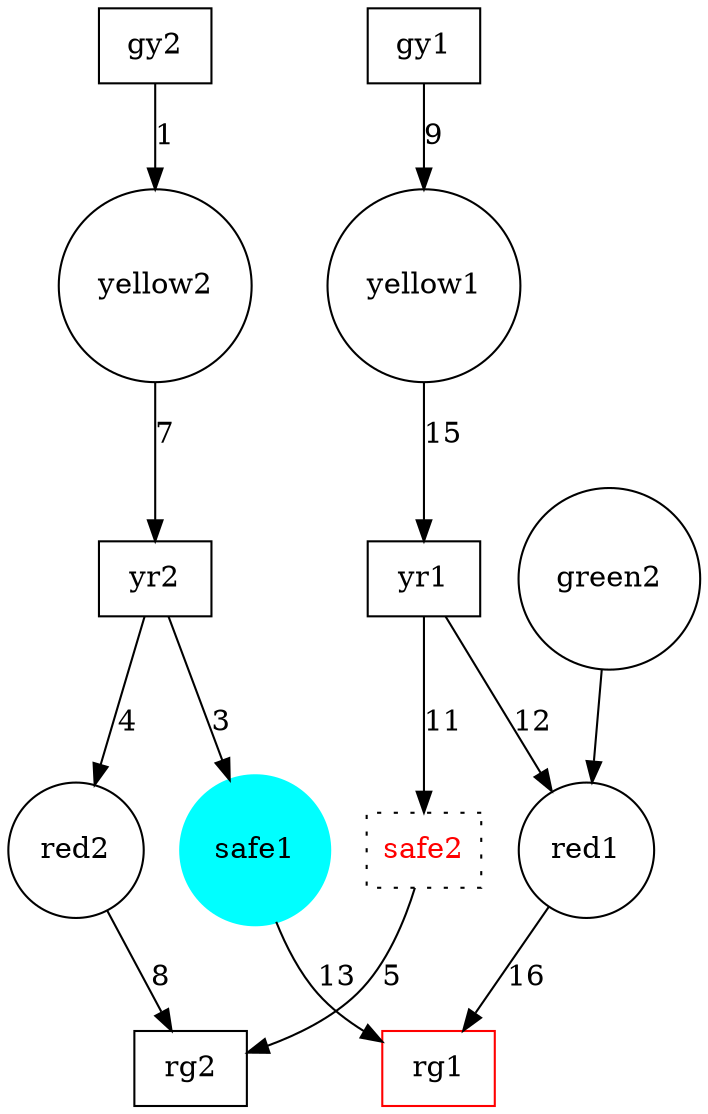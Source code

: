 digraph g { 
graph [];
    0 [ shape="box" ,label="gy2"  ];
    1 [ shape="box" ,label="yr2"  ];
    2 [ shape="box" ,label="rg2"  ];
    3 [ shape="box" ,label="gy1"  ];
    4 [ shape="box" ,label="yr1"  ];
    5 [ shape="box" ,color="red" ,label="rg1"  ];
    6 [ shape="circle" ,label="green2"  ];
    7 [ shape="circle" ,label="yellow2"  ];
    8 [ shape="circle" ,label="red2"  ];
    9 [ shape="box" ,style="dotted" ,fontcolor="red" ,label="safe2"  ];
    10 [ shape="circle" ,color="cyan" ,style="filled" ,label="safe1"  ];
    11 [ shape="circle" ,label="yellow1"  ];
    12 [ shape="circle" ,label="red1"  ];
    0 -> 7 [ label="1" ,comment="13"  ];
    1 -> 10 [ label="3" ,comment="14"  ];
    1 -> 8 [ label="4" ,comment="15"  ];
    9 -> 2 [ label="5" ,comment="16"  ];
    7 -> 1 [ label="7" ,comment="17"  ];
    8 -> 2 [ label="8" ,comment="18"  ];
    3 -> 11 [ label="9" ,comment="19"  ];
    4 -> 9 [ label="11" ,comment="20"  ];
    4 -> 12 [ label="12" ,comment="21"  ];
    10 -> 5 [ label="13" ,comment="22"  ];
    11 -> 4 [ label="15" ,comment="23"  ];
    12 -> 5 [ label="16" ,comment="24"  ];
    6 -> 12 [ comment="25"  ];
}
